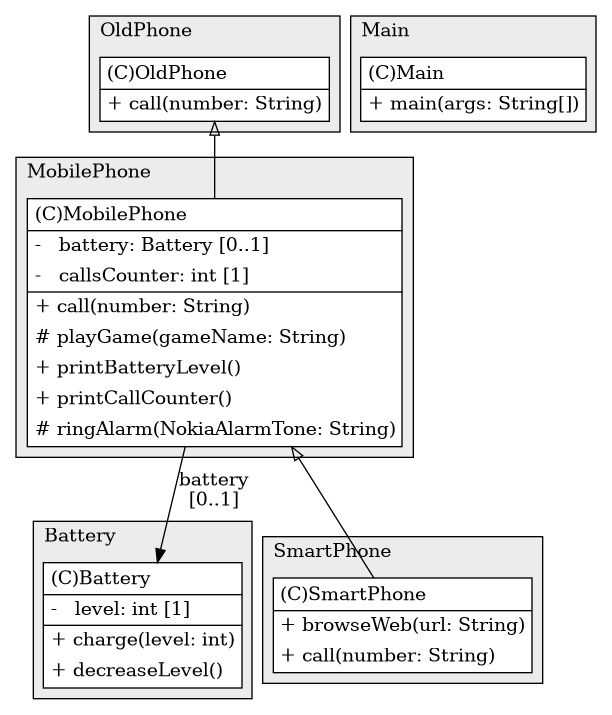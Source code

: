 @startuml

/' diagram meta data start
config=StructureConfiguration;
{
  "projectClassification": {
    "searchMode": "OpenProject", // OpenProject, AllProjects
    "includedProjects": "",
    "pathEndKeywords": "*.impl",
    "isClientPath": "",
    "isClientName": "",
    "isTestPath": "",
    "isTestName": "",
    "isMappingPath": "",
    "isMappingName": "",
    "isDataAccessPath": "",
    "isDataAccessName": "",
    "isDataStructurePath": "",
    "isDataStructureName": "",
    "isInterfaceStructuresPath": "",
    "isInterfaceStructuresName": "",
    "isEntryPointPath": "",
    "isEntryPointName": "",
    "treatFinalFieldsAsMandatory": false
  },
  "graphRestriction": {
    "classPackageExcludeFilter": "",
    "classPackageIncludeFilter": "",
    "classNameExcludeFilter": "",
    "classNameIncludeFilter": "",
    "methodNameExcludeFilter": "",
    "methodNameIncludeFilter": "",
    "removeByInheritance": "", // inheritance/annotation based filtering is done in a second step
    "removeByAnnotation": "",
    "removeByClassPackage": "", // cleanup the graph after inheritance/annotation based filtering is done
    "removeByClassName": "",
    "cutMappings": false,
    "cutEnum": true,
    "cutTests": true,
    "cutClient": true,
    "cutDataAccess": true,
    "cutInterfaceStructures": true,
    "cutDataStructures": true,
    "cutGetterAndSetter": true,
    "cutConstructors": true
  },
  "graphTraversal": {
    "forwardDepth": 3,
    "backwardDepth": 3,
    "classPackageExcludeFilter": "",
    "classPackageIncludeFilter": "",
    "classNameExcludeFilter": "",
    "classNameIncludeFilter": "",
    "methodNameExcludeFilter": "",
    "methodNameIncludeFilter": "",
    "hideMappings": false,
    "hideDataStructures": false,
    "hidePrivateMethods": true,
    "hideInterfaceCalls": true, // indirection: implementation -> interface (is hidden) -> implementation
    "onlyShowApplicationEntryPoints": false, // root node is included
    "useMethodCallsForStructureDiagram": "ForwardOnly" // ForwardOnly, BothDirections, No
  },
  "details": {
    "aggregation": "GroupByClass", // ByClass, GroupByClass, None
    "showClassGenericTypes": true,
    "showMethods": true,
    "showMethodParameterNames": true,
    "showMethodParameterTypes": true,
    "showMethodReturnType": true,
    "showPackageLevels": 2,
    "showDetailedClassStructure": true
  },
  "rootClass": "Main",
  "extensionCallbackMethod": "" // qualified.class.name#methodName - signature: public static String method(String)
}
diagram meta data end '/



digraph g {
    rankdir="TB"
    splines=polyline
    

'nodes 
subgraph cluster_1333413357 { 
   	label=Battery
	labeljust=l
	fillcolor="#ececec"
	style=filled
   
   Battery1333413357[
	label=<<TABLE BORDER="1" CELLBORDER="0" CELLPADDING="4" CELLSPACING="0">
<TR><TD ALIGN="LEFT" >(C)Battery</TD></TR>
<HR/>
<TR><TD ALIGN="LEFT" >-   level: int [1]</TD></TR>
<HR/>
<TR><TD ALIGN="LEFT" >+ charge(level: int)</TD></TR>
<TR><TD ALIGN="LEFT" >+ decreaseLevel()</TD></TR>
</TABLE>>
	style=filled
	margin=0
	shape=plaintext
	fillcolor="#FFFFFF"
];
} 

subgraph cluster_173394245 { 
   	label=SmartPhone
	labeljust=l
	fillcolor="#ececec"
	style=filled
   
   SmartPhone173394245[
	label=<<TABLE BORDER="1" CELLBORDER="0" CELLPADDING="4" CELLSPACING="0">
<TR><TD ALIGN="LEFT" >(C)SmartPhone</TD></TR>
<HR/>
<TR><TD ALIGN="LEFT" >+ browseWeb(url: String)</TD></TR>
<TR><TD ALIGN="LEFT" >+ call(number: String)</TD></TR>
</TABLE>>
	style=filled
	margin=0
	shape=plaintext
	fillcolor="#FFFFFF"
];
} 

subgraph cluster_2390489 { 
   	label=Main
	labeljust=l
	fillcolor="#ececec"
	style=filled
   
   Main2390489[
	label=<<TABLE BORDER="1" CELLBORDER="0" CELLPADDING="4" CELLSPACING="0">
<TR><TD ALIGN="LEFT" >(C)Main</TD></TR>
<HR/>
<TR><TD ALIGN="LEFT" >+ main(args: String[])</TD></TR>
</TABLE>>
	style=filled
	margin=0
	shape=plaintext
	fillcolor="#FFFFFF"
];
} 

subgraph cluster_249217959 { 
   	label=OldPhone
	labeljust=l
	fillcolor="#ececec"
	style=filled
   
   OldPhone249217959[
	label=<<TABLE BORDER="1" CELLBORDER="0" CELLPADDING="4" CELLSPACING="0">
<TR><TD ALIGN="LEFT" >(C)OldPhone</TD></TR>
<HR/>
<TR><TD ALIGN="LEFT" >+ call(number: String)</TD></TR>
</TABLE>>
	style=filled
	margin=0
	shape=plaintext
	fillcolor="#FFFFFF"
];
} 

subgraph cluster_339900876 { 
   	label=MobilePhone
	labeljust=l
	fillcolor="#ececec"
	style=filled
   
   MobilePhone339900876[
	label=<<TABLE BORDER="1" CELLBORDER="0" CELLPADDING="4" CELLSPACING="0">
<TR><TD ALIGN="LEFT" >(C)MobilePhone</TD></TR>
<HR/>
<TR><TD ALIGN="LEFT" >-   battery: Battery [0..1]</TD></TR>
<TR><TD ALIGN="LEFT" >-   callsCounter: int [1]</TD></TR>
<HR/>
<TR><TD ALIGN="LEFT" >+ call(number: String)</TD></TR>
<TR><TD ALIGN="LEFT" ># playGame(gameName: String)</TD></TR>
<TR><TD ALIGN="LEFT" >+ printBatteryLevel()</TD></TR>
<TR><TD ALIGN="LEFT" >+ printCallCounter()</TD></TR>
<TR><TD ALIGN="LEFT" ># ringAlarm(NokiaAlarmTone: String)</TD></TR>
</TABLE>>
	style=filled
	margin=0
	shape=plaintext
	fillcolor="#FFFFFF"
];
} 

'edges    
MobilePhone339900876 -> Battery1333413357[label="battery
[0..1]"];
MobilePhone339900876 -> SmartPhone173394245[arrowhead=none, arrowtail=empty, dir=both];
OldPhone249217959 -> MobilePhone339900876[arrowhead=none, arrowtail=empty, dir=both];
    
}
@enduml